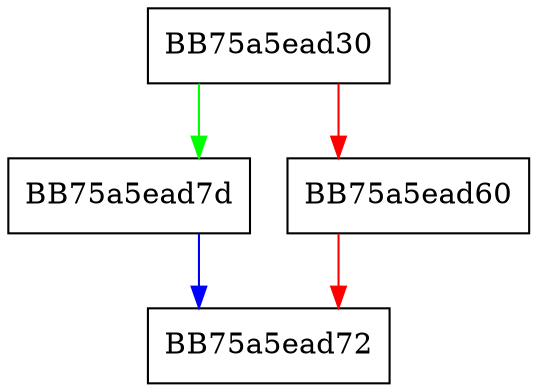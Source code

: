 digraph SSE_cvtsi2sd32 {
  node [shape="box"];
  graph [splines=ortho];
  BB75a5ead30 -> BB75a5ead7d [color="green"];
  BB75a5ead30 -> BB75a5ead60 [color="red"];
  BB75a5ead60 -> BB75a5ead72 [color="red"];
  BB75a5ead7d -> BB75a5ead72 [color="blue"];
}